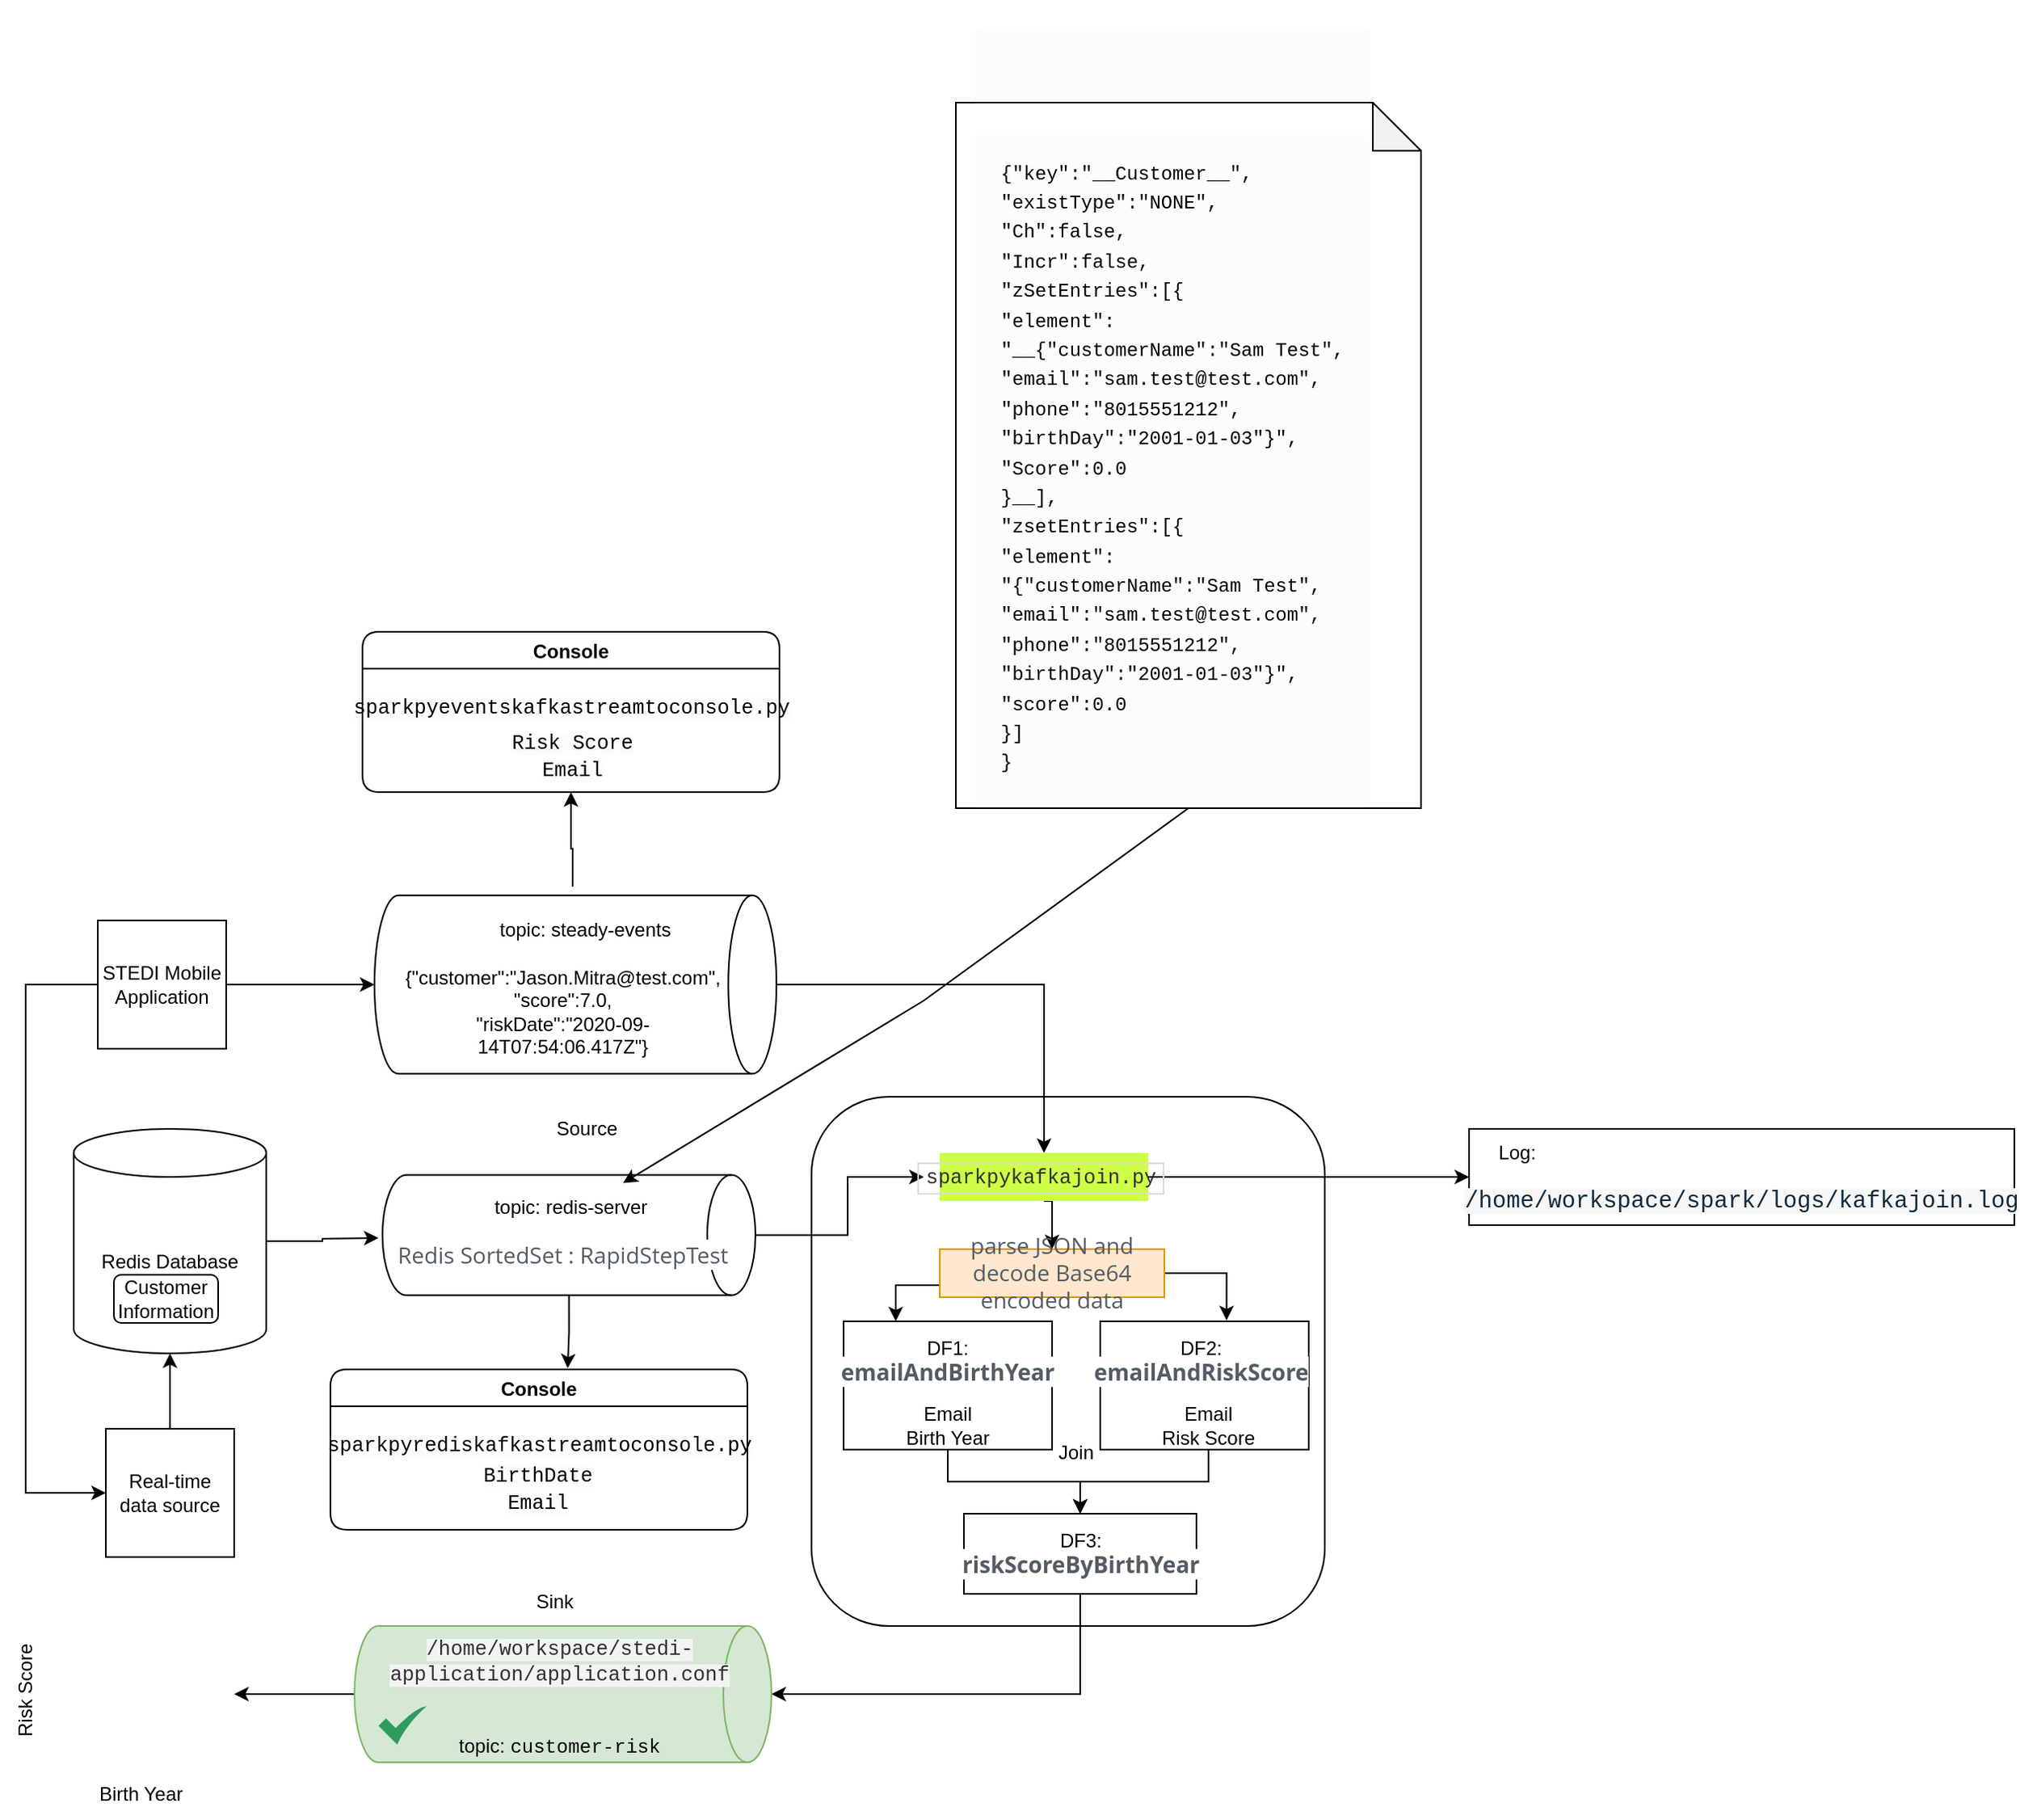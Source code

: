 <mxfile version="15.8.8" type="github">
  <diagram id="1B-PBqRpE1d1nzgjM34z" name="Page-1">
    <mxGraphModel dx="2637" dy="1893" grid="1" gridSize="10" guides="1" tooltips="1" connect="1" arrows="1" fold="1" page="1" pageScale="1" pageWidth="850" pageHeight="1100" math="0" shadow="0">
      <root>
        <mxCell id="0" />
        <mxCell id="1" parent="0" />
        <mxCell id="lWq34r1TajdIWoLoY4OA-6" value="" style="rounded=1;whiteSpace=wrap;html=1;" vertex="1" parent="1">
          <mxGeometry x="500" y="30" width="320" height="330" as="geometry" />
        </mxCell>
        <mxCell id="lWq34r1TajdIWoLoY4OA-14" style="edgeStyle=orthogonalEdgeStyle;rounded=0;orthogonalLoop=1;jettySize=auto;html=1;exitX=0.5;exitY=0;exitDx=0;exitDy=0;exitPerimeter=0;entryX=-0.077;entryY=0.5;entryDx=0;entryDy=0;entryPerimeter=0;" edge="1" parent="1" source="lWq34r1TajdIWoLoY4OA-1" target="lWq34r1TajdIWoLoY4OA-7">
          <mxGeometry relative="1" as="geometry" />
        </mxCell>
        <mxCell id="lWq34r1TajdIWoLoY4OA-68" style="edgeStyle=orthogonalEdgeStyle;rounded=0;orthogonalLoop=1;jettySize=auto;html=1;entryX=0.569;entryY=-0.007;entryDx=0;entryDy=0;entryPerimeter=0;fontColor=default;" edge="1" parent="1" source="lWq34r1TajdIWoLoY4OA-1" target="lWq34r1TajdIWoLoY4OA-65">
          <mxGeometry relative="1" as="geometry" />
        </mxCell>
        <mxCell id="lWq34r1TajdIWoLoY4OA-1" value="" style="shape=cylinder3;whiteSpace=wrap;html=1;boundedLbl=1;backgroundOutline=1;size=15;rotation=90;" vertex="1" parent="1">
          <mxGeometry x="311.25" width="75" height="232.5" as="geometry" />
        </mxCell>
        <mxCell id="lWq34r1TajdIWoLoY4OA-2" value="topic: redis-server" style="text;html=1;strokeColor=none;fillColor=none;align=center;verticalAlign=middle;whiteSpace=wrap;rounded=0;" vertex="1" parent="1">
          <mxGeometry x="285" y="83.75" width="130" height="30" as="geometry" />
        </mxCell>
        <mxCell id="lWq34r1TajdIWoLoY4OA-16" style="edgeStyle=orthogonalEdgeStyle;rounded=0;orthogonalLoop=1;jettySize=auto;html=1;exitX=0.5;exitY=0;exitDx=0;exitDy=0;exitPerimeter=0;entryX=0.5;entryY=0;entryDx=0;entryDy=0;" edge="1" parent="1" source="lWq34r1TajdIWoLoY4OA-3" target="lWq34r1TajdIWoLoY4OA-7">
          <mxGeometry relative="1" as="geometry" />
        </mxCell>
        <mxCell id="lWq34r1TajdIWoLoY4OA-3" value="" style="shape=cylinder3;whiteSpace=wrap;html=1;boundedLbl=1;backgroundOutline=1;size=15;rotation=90;" vertex="1" parent="1">
          <mxGeometry x="297.19" y="-165.31" width="111.25" height="250.62" as="geometry" />
        </mxCell>
        <mxCell id="lWq34r1TajdIWoLoY4OA-76" style="edgeStyle=orthogonalEdgeStyle;rounded=0;orthogonalLoop=1;jettySize=auto;html=1;entryX=0.5;entryY=1;entryDx=0;entryDy=0;fontColor=default;exitX=0.441;exitY=-0.391;exitDx=0;exitDy=0;exitPerimeter=0;" edge="1" parent="1" source="lWq34r1TajdIWoLoY4OA-4" target="lWq34r1TajdIWoLoY4OA-72">
          <mxGeometry relative="1" as="geometry" />
        </mxCell>
        <mxCell id="lWq34r1TajdIWoLoY4OA-4" value="topic: steady-events" style="text;html=1;strokeColor=none;fillColor=none;align=center;verticalAlign=middle;whiteSpace=wrap;rounded=0;" vertex="1" parent="1">
          <mxGeometry x="293.75" y="-89.38" width="130" height="30" as="geometry" />
        </mxCell>
        <mxCell id="lWq34r1TajdIWoLoY4OA-18" style="edgeStyle=orthogonalEdgeStyle;rounded=0;orthogonalLoop=1;jettySize=auto;html=1;exitX=0.5;exitY=1;exitDx=0;exitDy=0;entryX=0.5;entryY=0;entryDx=0;entryDy=0;" edge="1" parent="1" source="lWq34r1TajdIWoLoY4OA-7" target="lWq34r1TajdIWoLoY4OA-17">
          <mxGeometry relative="1" as="geometry" />
        </mxCell>
        <mxCell id="lWq34r1TajdIWoLoY4OA-45" style="edgeStyle=orthogonalEdgeStyle;rounded=0;orthogonalLoop=1;jettySize=auto;html=1;exitX=1;exitY=0.5;exitDx=0;exitDy=0;entryX=0;entryY=0.5;entryDx=0;entryDy=0;" edge="1" parent="1" source="lWq34r1TajdIWoLoY4OA-7" target="lWq34r1TajdIWoLoY4OA-42">
          <mxGeometry relative="1" as="geometry" />
        </mxCell>
        <mxCell id="lWq34r1TajdIWoLoY4OA-7" value="&lt;code style=&quot;box-sizing: border-box; font-family: menlo, monaco, consolas, &amp;quot;courier new&amp;quot;, monospace; font-size: 12.6px; padding: 2px 4px; color: rgb(48, 48, 48); border-radius: 0px; border: 1px solid rgb(220, 220, 220);&quot;&gt;sparkpykafkajoin.py&lt;/code&gt;&lt;span style=&quot;color: rgb(82, 92, 101); font-family: &amp;quot;open sans&amp;quot;; font-size: 14px;&quot;&gt;&amp;nbsp;&lt;/span&gt;" style="text;html=1;strokeColor=none;fillColor=#CEFF47;align=center;verticalAlign=middle;whiteSpace=wrap;rounded=0;labelBackgroundColor=none;" vertex="1" parent="1">
          <mxGeometry x="580" y="65" width="130" height="30" as="geometry" />
        </mxCell>
        <mxCell id="lWq34r1TajdIWoLoY4OA-36" style="edgeStyle=orthogonalEdgeStyle;rounded=0;orthogonalLoop=1;jettySize=auto;html=1;exitX=0;exitY=0.75;exitDx=0;exitDy=0;entryX=0.25;entryY=0;entryDx=0;entryDy=0;" edge="1" parent="1" source="lWq34r1TajdIWoLoY4OA-17" target="lWq34r1TajdIWoLoY4OA-19">
          <mxGeometry relative="1" as="geometry" />
        </mxCell>
        <mxCell id="lWq34r1TajdIWoLoY4OA-37" style="edgeStyle=orthogonalEdgeStyle;rounded=0;orthogonalLoop=1;jettySize=auto;html=1;exitX=1;exitY=0.5;exitDx=0;exitDy=0;entryX=0.606;entryY=-0.008;entryDx=0;entryDy=0;entryPerimeter=0;" edge="1" parent="1" source="lWq34r1TajdIWoLoY4OA-17" target="lWq34r1TajdIWoLoY4OA-20">
          <mxGeometry relative="1" as="geometry" />
        </mxCell>
        <mxCell id="lWq34r1TajdIWoLoY4OA-17" value="&lt;span style=&quot;color: rgb(82, 92, 101); font-family: &amp;quot;open sans&amp;quot;; font-size: 14px;&quot;&gt;parse JSON and decode Base64 encoded data&lt;/span&gt;" style="text;html=1;align=center;verticalAlign=middle;whiteSpace=wrap;rounded=0;fillColor=#ffe6cc;strokeColor=#d79b00;labelBackgroundColor=none;" vertex="1" parent="1">
          <mxGeometry x="580" y="125" width="140" height="30" as="geometry" />
        </mxCell>
        <mxCell id="lWq34r1TajdIWoLoY4OA-19" value="" style="rounded=0;whiteSpace=wrap;html=1;labelBackgroundColor=none;fillColor=none;" vertex="1" parent="1">
          <mxGeometry x="520" y="170" width="130" height="80" as="geometry" />
        </mxCell>
        <mxCell id="lWq34r1TajdIWoLoY4OA-20" value="" style="rounded=0;whiteSpace=wrap;html=1;labelBackgroundColor=none;fillColor=none;" vertex="1" parent="1">
          <mxGeometry x="680" y="170" width="130" height="80" as="geometry" />
        </mxCell>
        <mxCell id="lWq34r1TajdIWoLoY4OA-21" value="&lt;div&gt;&lt;span&gt;DF1: &lt;/span&gt;&lt;font color=&quot;#525c65&quot; face=&quot;Open Sans&quot;&gt;&lt;span style=&quot;font-size: 14px ; background-color: rgb(255 , 255 , 255)&quot;&gt;&lt;b&gt;emailAndBirthYear&lt;/b&gt;&lt;/span&gt;&lt;/font&gt;&lt;/div&gt;" style="text;html=1;strokeColor=none;fillColor=none;align=center;verticalAlign=middle;whiteSpace=wrap;rounded=0;labelBackgroundColor=none;" vertex="1" parent="1">
          <mxGeometry x="540" y="180" width="90" height="30" as="geometry" />
        </mxCell>
        <mxCell id="lWq34r1TajdIWoLoY4OA-28" style="edgeStyle=orthogonalEdgeStyle;rounded=0;orthogonalLoop=1;jettySize=auto;html=1;exitX=0.5;exitY=1;exitDx=0;exitDy=0;entryX=0.5;entryY=0;entryDx=0;entryDy=0;" edge="1" parent="1" source="lWq34r1TajdIWoLoY4OA-23" target="lWq34r1TajdIWoLoY4OA-26">
          <mxGeometry relative="1" as="geometry" />
        </mxCell>
        <mxCell id="lWq34r1TajdIWoLoY4OA-23" value="Email&lt;br&gt;Birth Year" style="text;html=1;strokeColor=none;fillColor=none;align=center;verticalAlign=middle;whiteSpace=wrap;rounded=0;labelBackgroundColor=none;" vertex="1" parent="1">
          <mxGeometry x="555" y="220" width="60" height="30" as="geometry" />
        </mxCell>
        <mxCell id="lWq34r1TajdIWoLoY4OA-29" style="edgeStyle=orthogonalEdgeStyle;rounded=0;orthogonalLoop=1;jettySize=auto;html=1;exitX=0.5;exitY=1;exitDx=0;exitDy=0;entryX=0.5;entryY=0;entryDx=0;entryDy=0;" edge="1" parent="1" source="lWq34r1TajdIWoLoY4OA-24" target="lWq34r1TajdIWoLoY4OA-26">
          <mxGeometry relative="1" as="geometry">
            <mxPoint x="670" y="290" as="targetPoint" />
          </mxGeometry>
        </mxCell>
        <mxCell id="lWq34r1TajdIWoLoY4OA-24" value="Email&lt;br&gt;Risk Score" style="text;html=1;strokeColor=none;fillColor=none;align=center;verticalAlign=middle;whiteSpace=wrap;rounded=0;labelBackgroundColor=none;" vertex="1" parent="1">
          <mxGeometry x="710" y="220" width="75" height="30" as="geometry" />
        </mxCell>
        <mxCell id="lWq34r1TajdIWoLoY4OA-25" value="&lt;div&gt;&lt;span&gt;DF2: &lt;/span&gt;&lt;font color=&quot;#525c65&quot; face=&quot;Open Sans&quot;&gt;&lt;span style=&quot;font-size: 14px ; background-color: rgb(255 , 255 , 255)&quot;&gt;&lt;b&gt;emailAndRiskScore&lt;/b&gt;&lt;/span&gt;&lt;/font&gt;&lt;/div&gt;" style="text;html=1;strokeColor=none;fillColor=none;align=center;verticalAlign=middle;whiteSpace=wrap;rounded=0;labelBackgroundColor=none;" vertex="1" parent="1">
          <mxGeometry x="697.5" y="180" width="90" height="30" as="geometry" />
        </mxCell>
        <mxCell id="lWq34r1TajdIWoLoY4OA-40" style="edgeStyle=orthogonalEdgeStyle;rounded=0;orthogonalLoop=1;jettySize=auto;html=1;exitX=0.5;exitY=1;exitDx=0;exitDy=0;entryX=0.5;entryY=0;entryDx=0;entryDy=0;entryPerimeter=0;" edge="1" parent="1" source="lWq34r1TajdIWoLoY4OA-26" target="lWq34r1TajdIWoLoY4OA-38">
          <mxGeometry relative="1" as="geometry" />
        </mxCell>
        <mxCell id="lWq34r1TajdIWoLoY4OA-26" value="" style="rounded=0;whiteSpace=wrap;html=1;labelBackgroundColor=none;fillColor=none;" vertex="1" parent="1">
          <mxGeometry x="595" y="290" width="145" height="50" as="geometry" />
        </mxCell>
        <mxCell id="lWq34r1TajdIWoLoY4OA-27" value="&lt;div&gt;&lt;span&gt;DF3: &lt;/span&gt;&lt;font color=&quot;#525c65&quot; face=&quot;Open Sans&quot;&gt;&lt;span style=&quot;font-size: 14px ; background-color: rgb(255 , 255 , 255)&quot;&gt;&lt;b&gt;riskScoreByBirthYear&lt;/b&gt;&lt;/span&gt;&lt;/font&gt;&lt;/div&gt;" style="text;html=1;strokeColor=none;fillColor=none;align=center;verticalAlign=middle;whiteSpace=wrap;rounded=0;labelBackgroundColor=none;" vertex="1" parent="1">
          <mxGeometry x="622.5" y="300" width="90" height="30" as="geometry" />
        </mxCell>
        <mxCell id="lWq34r1TajdIWoLoY4OA-30" value="Join" style="text;html=1;strokeColor=none;fillColor=none;align=center;verticalAlign=middle;whiteSpace=wrap;rounded=0;labelBackgroundColor=none;" vertex="1" parent="1">
          <mxGeometry x="635" y="237" width="60" height="30" as="geometry" />
        </mxCell>
        <mxCell id="lWq34r1TajdIWoLoY4OA-33" value="Source" style="text;html=1;strokeColor=none;fillColor=none;align=center;verticalAlign=middle;whiteSpace=wrap;rounded=0;labelBackgroundColor=none;" vertex="1" parent="1">
          <mxGeometry x="330" y="35" width="60" height="30" as="geometry" />
        </mxCell>
        <mxCell id="lWq34r1TajdIWoLoY4OA-63" style="edgeStyle=orthogonalEdgeStyle;rounded=0;orthogonalLoop=1;jettySize=auto;html=1;" edge="1" parent="1" source="lWq34r1TajdIWoLoY4OA-38">
          <mxGeometry relative="1" as="geometry">
            <mxPoint x="140" y="402.5" as="targetPoint" />
          </mxGeometry>
        </mxCell>
        <mxCell id="lWq34r1TajdIWoLoY4OA-38" value="" style="shape=cylinder3;whiteSpace=wrap;html=1;boundedLbl=1;backgroundOutline=1;size=15;rotation=90;fillColor=#d5e8d4;strokeColor=#82b366;" vertex="1" parent="1">
          <mxGeometry x="302.5" y="272.5" width="85" height="260" as="geometry" />
        </mxCell>
        <mxCell id="lWq34r1TajdIWoLoY4OA-39" value="&lt;span style=&quot;color: rgb(48 , 48 , 48) ; font-family: &amp;#34;menlo&amp;#34; , &amp;#34;monaco&amp;#34; , &amp;#34;consolas&amp;#34; , &amp;#34;courier new&amp;#34; , monospace ; font-size: 12.6px ; background-color: rgb(243 , 243 , 243)&quot;&gt;/home/workspace/stedi-application/application.conf&lt;br&gt;&lt;/span&gt;&lt;br&gt;&lt;br&gt;topic:&amp;nbsp;&lt;span style=&quot;background-color: transparent ; color: inherit ; font-family: &amp;#34;menlo&amp;#34; , &amp;#34;monaco&amp;#34; , &amp;#34;consolas&amp;#34; , &amp;#34;courier new&amp;#34; , monospace ; font-size: inherit&quot;&gt;customer-risk&lt;/span&gt;" style="text;html=1;strokeColor=none;fillColor=none;align=center;verticalAlign=middle;whiteSpace=wrap;rounded=0;" vertex="1" parent="1">
          <mxGeometry x="278.44" y="390" width="130" height="30" as="geometry" />
        </mxCell>
        <mxCell id="lWq34r1TajdIWoLoY4OA-41" value="Sink" style="text;html=1;strokeColor=none;fillColor=none;align=center;verticalAlign=middle;whiteSpace=wrap;rounded=0;labelBackgroundColor=none;" vertex="1" parent="1">
          <mxGeometry x="310" y="330" width="60" height="30" as="geometry" />
        </mxCell>
        <mxCell id="lWq34r1TajdIWoLoY4OA-42" value="" style="rounded=0;whiteSpace=wrap;html=1;labelBackgroundColor=none;fillColor=none;" vertex="1" parent="1">
          <mxGeometry x="910" y="50" width="340" height="60" as="geometry" />
        </mxCell>
        <mxCell id="lWq34r1TajdIWoLoY4OA-43" value="Log:" style="text;html=1;strokeColor=none;fillColor=none;align=center;verticalAlign=middle;whiteSpace=wrap;rounded=0;labelBackgroundColor=none;" vertex="1" parent="1">
          <mxGeometry x="910" y="50" width="60" height="30" as="geometry" />
        </mxCell>
        <mxCell id="lWq34r1TajdIWoLoY4OA-44" value="&lt;span style=&quot;color: rgb(15 , 43 , 61) ; font-family: &amp;#34;menlo&amp;#34; , &amp;#34;monaco&amp;#34; , &amp;#34;consolas&amp;#34; , &amp;#34;courier new&amp;#34; , monospace ; font-size: 14.4px ; text-align: left ; background-color: rgb(247 , 247 , 248)&quot;&gt;/home/workspace/spark/logs/kafkajoin.log&lt;/span&gt;" style="text;html=1;strokeColor=none;fillColor=none;align=center;verticalAlign=middle;whiteSpace=wrap;rounded=0;labelBackgroundColor=none;" vertex="1" parent="1">
          <mxGeometry x="920" y="80" width="320" height="30" as="geometry" />
        </mxCell>
        <mxCell id="lWq34r1TajdIWoLoY4OA-46" value="&lt;span style=&quot;color: rgb(82 , 92 , 101) ; font-family: &amp;#34;open sans&amp;#34; ; font-size: 14px ; font-style: normal ; font-weight: 400 ; letter-spacing: normal ; text-align: left ; text-indent: 0px ; text-transform: none ; word-spacing: 0px ; background-color: rgb(255 , 255 , 255) ; display: inline ; float: none&quot;&gt;Redis SortedSet : RapidStepTest&lt;/span&gt;" style="text;whiteSpace=wrap;html=1;" vertex="1" parent="1">
          <mxGeometry x="240" y="113.75" width="240" height="30" as="geometry" />
        </mxCell>
        <mxCell id="lWq34r1TajdIWoLoY4OA-52" style="edgeStyle=orthogonalEdgeStyle;rounded=0;orthogonalLoop=1;jettySize=auto;html=1;entryX=0.5;entryY=1;entryDx=0;entryDy=0;entryPerimeter=0;" edge="1" parent="1" source="lWq34r1TajdIWoLoY4OA-47" target="lWq34r1TajdIWoLoY4OA-3">
          <mxGeometry relative="1" as="geometry" />
        </mxCell>
        <mxCell id="lWq34r1TajdIWoLoY4OA-56" style="edgeStyle=orthogonalEdgeStyle;rounded=0;orthogonalLoop=1;jettySize=auto;html=1;exitX=0;exitY=0.5;exitDx=0;exitDy=0;entryX=0;entryY=0.5;entryDx=0;entryDy=0;" edge="1" parent="1" source="lWq34r1TajdIWoLoY4OA-47" target="lWq34r1TajdIWoLoY4OA-53">
          <mxGeometry relative="1" as="geometry">
            <Array as="points">
              <mxPoint x="10" y="-40" />
              <mxPoint x="10" y="277" />
            </Array>
          </mxGeometry>
        </mxCell>
        <mxCell id="lWq34r1TajdIWoLoY4OA-47" value="STEDI Mobile &lt;br&gt;Application" style="whiteSpace=wrap;html=1;aspect=fixed;labelBackgroundColor=none;fillColor=none;" vertex="1" parent="1">
          <mxGeometry x="55" y="-80" width="80" height="80" as="geometry" />
        </mxCell>
        <mxCell id="lWq34r1TajdIWoLoY4OA-49" style="edgeStyle=orthogonalEdgeStyle;rounded=0;orthogonalLoop=1;jettySize=auto;html=1;exitX=1;exitY=0.5;exitDx=0;exitDy=0;exitPerimeter=0;" edge="1" parent="1" source="lWq34r1TajdIWoLoY4OA-48">
          <mxGeometry relative="1" as="geometry">
            <mxPoint x="230" y="118" as="targetPoint" />
          </mxGeometry>
        </mxCell>
        <mxCell id="lWq34r1TajdIWoLoY4OA-48" value="Redis Database" style="shape=cylinder3;whiteSpace=wrap;html=1;boundedLbl=1;backgroundOutline=1;size=15;labelBackgroundColor=none;fillColor=none;" vertex="1" parent="1">
          <mxGeometry x="40" y="50" width="120" height="140" as="geometry" />
        </mxCell>
        <mxCell id="lWq34r1TajdIWoLoY4OA-54" style="edgeStyle=orthogonalEdgeStyle;rounded=0;orthogonalLoop=1;jettySize=auto;html=1;entryX=0.5;entryY=1;entryDx=0;entryDy=0;entryPerimeter=0;" edge="1" parent="1" source="lWq34r1TajdIWoLoY4OA-53" target="lWq34r1TajdIWoLoY4OA-48">
          <mxGeometry relative="1" as="geometry" />
        </mxCell>
        <mxCell id="lWq34r1TajdIWoLoY4OA-53" value="Real-time data source" style="whiteSpace=wrap;html=1;aspect=fixed;labelBackgroundColor=none;fillColor=none;" vertex="1" parent="1">
          <mxGeometry x="60" y="237" width="80" height="80" as="geometry" />
        </mxCell>
        <mxCell id="lWq34r1TajdIWoLoY4OA-55" value="Customer Information" style="text;html=1;strokeColor=default;fillColor=none;align=center;verticalAlign=middle;whiteSpace=wrap;rounded=1;labelBackgroundColor=none;" vertex="1" parent="1">
          <mxGeometry x="65" y="141" width="65" height="30" as="geometry" />
        </mxCell>
        <mxCell id="lWq34r1TajdIWoLoY4OA-57" value="&lt;div&gt;{&quot;customer&quot;:&quot;Jason.Mitra@test.com&quot;,&lt;/div&gt;&lt;div&gt;&quot;score&quot;:7.0,&lt;/div&gt;&lt;div&gt;&quot;riskDate&quot;:&quot;2020-09-14T07:54:06.417Z&quot;}&lt;/div&gt;" style="text;html=1;strokeColor=none;fillColor=none;align=center;verticalAlign=middle;whiteSpace=wrap;rounded=0;labelBackgroundColor=none;" vertex="1" parent="1">
          <mxGeometry x="315" y="-38.13" width="60" height="30" as="geometry" />
        </mxCell>
        <mxCell id="lWq34r1TajdIWoLoY4OA-60" value="" style="shape=image;html=1;verticalAlign=top;verticalLabelPosition=bottom;labelBackgroundColor=#ffffff;imageAspect=0;aspect=fixed;image=https://cdn0.iconfinder.com/data/icons/business-collection-2027/60/graph-128.png;rounded=1;strokeColor=default;fillColor=none;" vertex="1" parent="1">
          <mxGeometry x="30" y="350" width="100" height="100" as="geometry" />
        </mxCell>
        <mxCell id="lWq34r1TajdIWoLoY4OA-61" value="Birth Year" style="text;html=1;strokeColor=none;fillColor=none;align=center;verticalAlign=middle;whiteSpace=wrap;rounded=0;labelBackgroundColor=none;" vertex="1" parent="1">
          <mxGeometry x="52" y="450" width="60" height="30" as="geometry" />
        </mxCell>
        <mxCell id="lWq34r1TajdIWoLoY4OA-62" value="Risk Score" style="text;html=1;strokeColor=none;fillColor=none;align=center;verticalAlign=middle;whiteSpace=wrap;rounded=0;labelBackgroundColor=none;rotation=-90;" vertex="1" parent="1">
          <mxGeometry x="-45" y="385" width="110" height="30" as="geometry" />
        </mxCell>
        <mxCell id="lWq34r1TajdIWoLoY4OA-64" value="" style="sketch=0;html=1;aspect=fixed;strokeColor=none;shadow=0;align=center;verticalAlign=top;fillColor=#2D9C5E;shape=mxgraph.gcp2.check;rounded=1;labelBackgroundColor=none;" vertex="1" parent="1">
          <mxGeometry x="230" y="410" width="30" height="24" as="geometry" />
        </mxCell>
        <mxCell id="lWq34r1TajdIWoLoY4OA-65" value="Console" style="swimlane;rounded=1;labelBackgroundColor=none;strokeColor=default;fillColor=none;" vertex="1" parent="1">
          <mxGeometry x="200" y="200" width="260" height="100" as="geometry" />
        </mxCell>
        <mxCell id="lWq34r1TajdIWoLoY4OA-66" value="&lt;span style=&quot;font-family: &amp;#34;jetbrains mono&amp;#34; , &amp;#34;consolas&amp;#34; , &amp;#34;liberation mono&amp;#34; , &amp;#34;menlo&amp;#34; , &amp;#34;courier&amp;#34; , monospace ; font-size: 12.6px ; text-align: left ; background-color: rgba(212 , 222 , 231 , 0.098)&quot;&gt;sparkpyrediskafkastreamtoconsole.py&lt;br&gt;&lt;/span&gt;" style="text;html=1;strokeColor=none;fillColor=none;align=center;verticalAlign=middle;whiteSpace=wrap;rounded=0;labelBackgroundColor=none;fontColor=default;" vertex="1" parent="lWq34r1TajdIWoLoY4OA-65">
          <mxGeometry x="111.25" y="32.5" width="39.06" height="30" as="geometry" />
        </mxCell>
        <mxCell id="lWq34r1TajdIWoLoY4OA-71" value="&lt;span style=&quot;font-family: &amp;#34;jetbrains mono&amp;#34; , &amp;#34;consolas&amp;#34; , &amp;#34;liberation mono&amp;#34; , &amp;#34;menlo&amp;#34; , &amp;#34;courier&amp;#34; , monospace ; font-size: 12.6px ; text-align: left ; background-color: rgba(212 , 222 , 231 , 0.098)&quot;&gt;BirthDate&lt;br&gt;Email&lt;br&gt;&lt;/span&gt;" style="text;html=1;strokeColor=none;fillColor=none;align=center;verticalAlign=middle;whiteSpace=wrap;rounded=0;labelBackgroundColor=none;fontColor=default;" vertex="1" parent="lWq34r1TajdIWoLoY4OA-65">
          <mxGeometry x="110" y="60" width="39.06" height="30" as="geometry" />
        </mxCell>
        <mxCell id="lWq34r1TajdIWoLoY4OA-72" value="Console" style="swimlane;rounded=1;labelBackgroundColor=none;strokeColor=default;fillColor=none;" vertex="1" parent="1">
          <mxGeometry x="220" y="-260" width="260" height="100" as="geometry" />
        </mxCell>
        <mxCell id="lWq34r1TajdIWoLoY4OA-73" value="&lt;span style=&quot;font-family: &amp;quot;jetbrains mono&amp;quot;, consolas, &amp;quot;liberation mono&amp;quot;, menlo, courier, monospace; font-size: 12.6px; text-align: left; background-color: rgba(212, 222, 231, 0.098);&quot;&gt;sparkpyeventskafkastreamtoconsole.py&lt;/span&gt;&lt;span style=&quot;font-family: &amp;quot;jetbrains mono&amp;quot; , &amp;quot;consolas&amp;quot; , &amp;quot;liberation mono&amp;quot; , &amp;quot;menlo&amp;quot; , &amp;quot;courier&amp;quot; , monospace ; font-size: 12.6px ; text-align: left ; background-color: rgba(212 , 222 , 231 , 0.098)&quot;&gt;&lt;br&gt;&lt;/span&gt;" style="text;html=1;strokeColor=none;fillColor=none;align=center;verticalAlign=middle;whiteSpace=wrap;rounded=0;labelBackgroundColor=none;fontColor=default;" vertex="1" parent="lWq34r1TajdIWoLoY4OA-72">
          <mxGeometry x="111.25" y="32.5" width="39.06" height="30" as="geometry" />
        </mxCell>
        <mxCell id="lWq34r1TajdIWoLoY4OA-74" value="&lt;span style=&quot;font-family: &amp;#34;jetbrains mono&amp;#34; , &amp;#34;consolas&amp;#34; , &amp;#34;liberation mono&amp;#34; , &amp;#34;menlo&amp;#34; , &amp;#34;courier&amp;#34; , monospace ; font-size: 12.6px ; text-align: left ; background-color: rgba(212 , 222 , 231 , 0.098)&quot;&gt;Risk Score&lt;br&gt;Email&lt;br&gt;&lt;/span&gt;" style="text;html=1;strokeColor=none;fillColor=none;align=center;verticalAlign=middle;whiteSpace=wrap;rounded=0;labelBackgroundColor=none;fontColor=default;" vertex="1" parent="lWq34r1TajdIWoLoY4OA-72">
          <mxGeometry x="80.78" y="62.5" width="100" height="30" as="geometry" />
        </mxCell>
        <mxCell id="lWq34r1TajdIWoLoY4OA-79" value="" style="shape=note;whiteSpace=wrap;html=1;backgroundOutline=1;darkOpacity=0.05;rounded=1;labelBackgroundColor=none;fontColor=default;strokeColor=default;fillColor=none;" vertex="1" parent="1">
          <mxGeometry x="590" y="-590" width="290" height="440" as="geometry" />
        </mxCell>
        <mxCell id="lWq34r1TajdIWoLoY4OA-82" value="" style="endArrow=classic;html=1;rounded=0;fontColor=default;entryX=0.75;entryY=0;entryDx=0;entryDy=0;exitX=0.5;exitY=1;exitDx=0;exitDy=0;exitPerimeter=0;" edge="1" parent="1" source="lWq34r1TajdIWoLoY4OA-79" target="lWq34r1TajdIWoLoY4OA-2">
          <mxGeometry width="50" height="50" relative="1" as="geometry">
            <mxPoint x="510" y="10" as="sourcePoint" />
            <mxPoint x="560" y="-40" as="targetPoint" />
            <Array as="points">
              <mxPoint x="570" y="-30" />
            </Array>
          </mxGeometry>
        </mxCell>
        <mxCell id="lWq34r1TajdIWoLoY4OA-83" value="&lt;pre style=&quot;box-sizing: border-box ; margin-top: 16px ; margin-bottom: 16px ; font-stretch: normal ; line-height: 1.45 ; padding: 16px ; overflow: auto ; border-radius: 3px ; background-color: rgba(212 , 222 , 231 , 0.098)&quot;&gt;&lt;font face=&quot;jetbrains mono, consolas, liberation mono, menlo, courier, monospace&quot;&gt;&lt;span style=&quot;font-size: 11.9px&quot;&gt;&lt;br&gt;&lt;/span&gt;&lt;/font&gt;&lt;/pre&gt;&lt;pre style=&quot;box-sizing: border-box ; margin-top: 16px ; margin-bottom: 16px ; font-stretch: normal ; line-height: 1.45 ; padding: 16px ; overflow: auto ; border-radius: 3px ; background-color: rgba(212 , 222 , 231 , 0.098)&quot;&gt;&lt;font face=&quot;jetbrains mono, consolas, liberation mono, menlo, courier, monospace&quot;&gt;&lt;span style=&quot;font-size: 11.9px&quot;&gt;{&quot;key&quot;:&quot;__Customer__&quot;,&lt;br&gt;&quot;existType&quot;:&quot;NONE&quot;,&lt;br&gt;&quot;Ch&quot;:false,&lt;br&gt;&quot;Incr&quot;:false,&lt;br&gt;&quot;zSetEntries&quot;:[{&lt;br&gt;&quot;element&quot;:&lt;br&gt;&quot;__{&quot;customerName&quot;:&quot;Sam Test&quot;,&lt;br&gt;&quot;email&quot;:&quot;sam.test@test.com&quot;,&lt;br&gt;&quot;phone&quot;:&quot;8015551212&quot;,&lt;br&gt;&quot;birthDay&quot;:&quot;2001-01-03&quot;}&quot;,&lt;br&gt;&quot;Score&quot;:0.0&lt;br&gt;}__],&lt;br&gt;&quot;zsetEntries&quot;:[{&lt;br&gt;&quot;element&quot;:&lt;br&gt;&quot;{&quot;customerName&quot;:&quot;Sam Test&quot;,&lt;br&gt;&quot;email&quot;:&quot;sam.test@test.com&quot;,&lt;br&gt;&quot;phone&quot;:&quot;8015551212&quot;,&lt;br&gt;&quot;birthDay&quot;:&quot;2001-01-03&quot;}&quot;,&lt;br&gt;&quot;score&quot;:0.0&lt;br&gt;}]&lt;br&gt;}&lt;/span&gt;&lt;span style=&quot;font-size: 0.85em&quot;&gt;&lt;br&gt;&lt;/span&gt;&lt;/font&gt;&lt;/pre&gt;" style="text;html=1;strokeColor=none;fillColor=none;align=left;verticalAlign=middle;whiteSpace=wrap;rounded=0;labelBackgroundColor=none;fontColor=default;" vertex="1" parent="1">
          <mxGeometry x="600" y="-410" width="130" height="30" as="geometry" />
        </mxCell>
        <mxCell id="lWq34r1TajdIWoLoY4OA-84" style="edgeStyle=orthogonalEdgeStyle;rounded=0;orthogonalLoop=1;jettySize=auto;html=1;exitX=0.5;exitY=1;exitDx=0;exitDy=0;fontColor=default;" edge="1" parent="1" source="lWq34r1TajdIWoLoY4OA-83" target="lWq34r1TajdIWoLoY4OA-83">
          <mxGeometry relative="1" as="geometry" />
        </mxCell>
      </root>
    </mxGraphModel>
  </diagram>
</mxfile>
